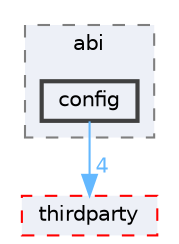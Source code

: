 digraph "C:/Dev/ezRPC/RPC/json/tests/abi/config"
{
 // LATEX_PDF_SIZE
  bgcolor="transparent";
  edge [fontname=Helvetica,fontsize=10,labelfontname=Helvetica,labelfontsize=10];
  node [fontname=Helvetica,fontsize=10,shape=box,height=0.2,width=0.4];
  compound=true
  subgraph clusterdir_39303355b53f09da17b6a4d051b497ec {
    graph [ bgcolor="#edf0f7", pencolor="grey50", label="abi", fontname=Helvetica,fontsize=10 style="filled,dashed", URL="dir_39303355b53f09da17b6a4d051b497ec.html",tooltip=""]
  dir_849a86641cbde3a0592e1c5a458eb927 [label="config", fillcolor="#edf0f7", color="grey25", style="filled,bold", URL="dir_849a86641cbde3a0592e1c5a458eb927.html",tooltip=""];
  }
  dir_691d8073098d1be90e3fd6f382369506 [label="thirdparty", fillcolor="#edf0f7", color="red", style="filled,dashed", URL="dir_691d8073098d1be90e3fd6f382369506.html",tooltip=""];
  dir_849a86641cbde3a0592e1c5a458eb927->dir_691d8073098d1be90e3fd6f382369506 [headlabel="4", labeldistance=1.5 headhref="dir_000025_000110.html" href="dir_000025_000110.html" color="steelblue1" fontcolor="steelblue1"];
}
